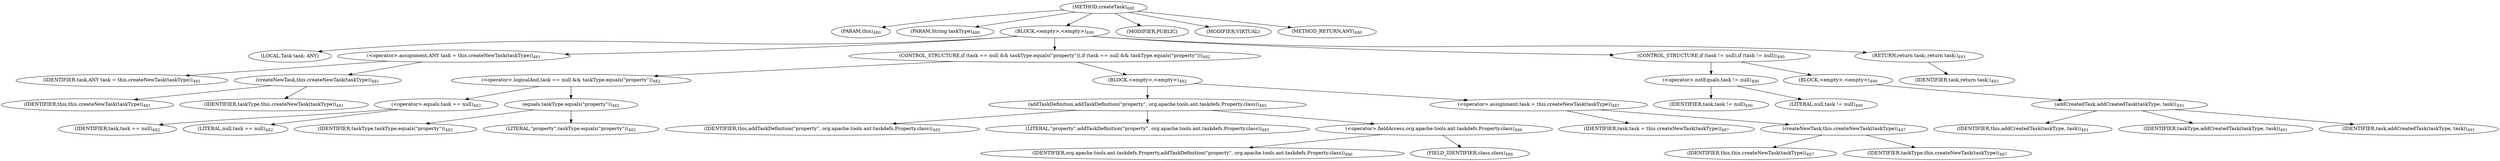 digraph "createTask" {  
"885" [label = <(METHOD,createTask)<SUB>480</SUB>> ]
"33" [label = <(PARAM,this)<SUB>480</SUB>> ]
"886" [label = <(PARAM,String taskType)<SUB>480</SUB>> ]
"887" [label = <(BLOCK,&lt;empty&gt;,&lt;empty&gt;)<SUB>480</SUB>> ]
"888" [label = <(LOCAL,Task task: ANY)> ]
"889" [label = <(&lt;operator&gt;.assignment,ANY task = this.createNewTask(taskType))<SUB>481</SUB>> ]
"890" [label = <(IDENTIFIER,task,ANY task = this.createNewTask(taskType))<SUB>481</SUB>> ]
"891" [label = <(createNewTask,this.createNewTask(taskType))<SUB>481</SUB>> ]
"32" [label = <(IDENTIFIER,this,this.createNewTask(taskType))<SUB>481</SUB>> ]
"892" [label = <(IDENTIFIER,taskType,this.createNewTask(taskType))<SUB>481</SUB>> ]
"893" [label = <(CONTROL_STRUCTURE,if (task == null &amp;&amp; taskType.equals(&quot;property&quot;)),if (task == null &amp;&amp; taskType.equals(&quot;property&quot;)))<SUB>482</SUB>> ]
"894" [label = <(&lt;operator&gt;.logicalAnd,task == null &amp;&amp; taskType.equals(&quot;property&quot;))<SUB>482</SUB>> ]
"895" [label = <(&lt;operator&gt;.equals,task == null)<SUB>482</SUB>> ]
"896" [label = <(IDENTIFIER,task,task == null)<SUB>482</SUB>> ]
"897" [label = <(LITERAL,null,task == null)<SUB>482</SUB>> ]
"898" [label = <(equals,taskType.equals(&quot;property&quot;))<SUB>482</SUB>> ]
"899" [label = <(IDENTIFIER,taskType,taskType.equals(&quot;property&quot;))<SUB>482</SUB>> ]
"900" [label = <(LITERAL,&quot;property&quot;,taskType.equals(&quot;property&quot;))<SUB>482</SUB>> ]
"901" [label = <(BLOCK,&lt;empty&gt;,&lt;empty&gt;)<SUB>482</SUB>> ]
"902" [label = <(addTaskDefinition,addTaskDefinition(&quot;property&quot;, org.apache.tools.ant.taskdefs.Property.class))<SUB>485</SUB>> ]
"34" [label = <(IDENTIFIER,this,addTaskDefinition(&quot;property&quot;, org.apache.tools.ant.taskdefs.Property.class))<SUB>485</SUB>> ]
"903" [label = <(LITERAL,&quot;property&quot;,addTaskDefinition(&quot;property&quot;, org.apache.tools.ant.taskdefs.Property.class))<SUB>485</SUB>> ]
"904" [label = <(&lt;operator&gt;.fieldAccess,org.apache.tools.ant.taskdefs.Property.class)<SUB>486</SUB>> ]
"905" [label = <(IDENTIFIER,org.apache.tools.ant.taskdefs.Property,addTaskDefinition(&quot;property&quot;, org.apache.tools.ant.taskdefs.Property.class))<SUB>486</SUB>> ]
"906" [label = <(FIELD_IDENTIFIER,class,class)<SUB>486</SUB>> ]
"907" [label = <(&lt;operator&gt;.assignment,task = this.createNewTask(taskType))<SUB>487</SUB>> ]
"908" [label = <(IDENTIFIER,task,task = this.createNewTask(taskType))<SUB>487</SUB>> ]
"909" [label = <(createNewTask,this.createNewTask(taskType))<SUB>487</SUB>> ]
"35" [label = <(IDENTIFIER,this,this.createNewTask(taskType))<SUB>487</SUB>> ]
"910" [label = <(IDENTIFIER,taskType,this.createNewTask(taskType))<SUB>487</SUB>> ]
"911" [label = <(CONTROL_STRUCTURE,if (task != null),if (task != null))<SUB>490</SUB>> ]
"912" [label = <(&lt;operator&gt;.notEquals,task != null)<SUB>490</SUB>> ]
"913" [label = <(IDENTIFIER,task,task != null)<SUB>490</SUB>> ]
"914" [label = <(LITERAL,null,task != null)<SUB>490</SUB>> ]
"915" [label = <(BLOCK,&lt;empty&gt;,&lt;empty&gt;)<SUB>490</SUB>> ]
"916" [label = <(addCreatedTask,addCreatedTask(taskType, task))<SUB>491</SUB>> ]
"36" [label = <(IDENTIFIER,this,addCreatedTask(taskType, task))<SUB>491</SUB>> ]
"917" [label = <(IDENTIFIER,taskType,addCreatedTask(taskType, task))<SUB>491</SUB>> ]
"918" [label = <(IDENTIFIER,task,addCreatedTask(taskType, task))<SUB>491</SUB>> ]
"919" [label = <(RETURN,return task;,return task;)<SUB>493</SUB>> ]
"920" [label = <(IDENTIFIER,task,return task;)<SUB>493</SUB>> ]
"921" [label = <(MODIFIER,PUBLIC)> ]
"922" [label = <(MODIFIER,VIRTUAL)> ]
"923" [label = <(METHOD_RETURN,ANY)<SUB>480</SUB>> ]
  "885" -> "33" 
  "885" -> "886" 
  "885" -> "887" 
  "885" -> "921" 
  "885" -> "922" 
  "885" -> "923" 
  "887" -> "888" 
  "887" -> "889" 
  "887" -> "893" 
  "887" -> "911" 
  "887" -> "919" 
  "889" -> "890" 
  "889" -> "891" 
  "891" -> "32" 
  "891" -> "892" 
  "893" -> "894" 
  "893" -> "901" 
  "894" -> "895" 
  "894" -> "898" 
  "895" -> "896" 
  "895" -> "897" 
  "898" -> "899" 
  "898" -> "900" 
  "901" -> "902" 
  "901" -> "907" 
  "902" -> "34" 
  "902" -> "903" 
  "902" -> "904" 
  "904" -> "905" 
  "904" -> "906" 
  "907" -> "908" 
  "907" -> "909" 
  "909" -> "35" 
  "909" -> "910" 
  "911" -> "912" 
  "911" -> "915" 
  "912" -> "913" 
  "912" -> "914" 
  "915" -> "916" 
  "916" -> "36" 
  "916" -> "917" 
  "916" -> "918" 
  "919" -> "920" 
}
